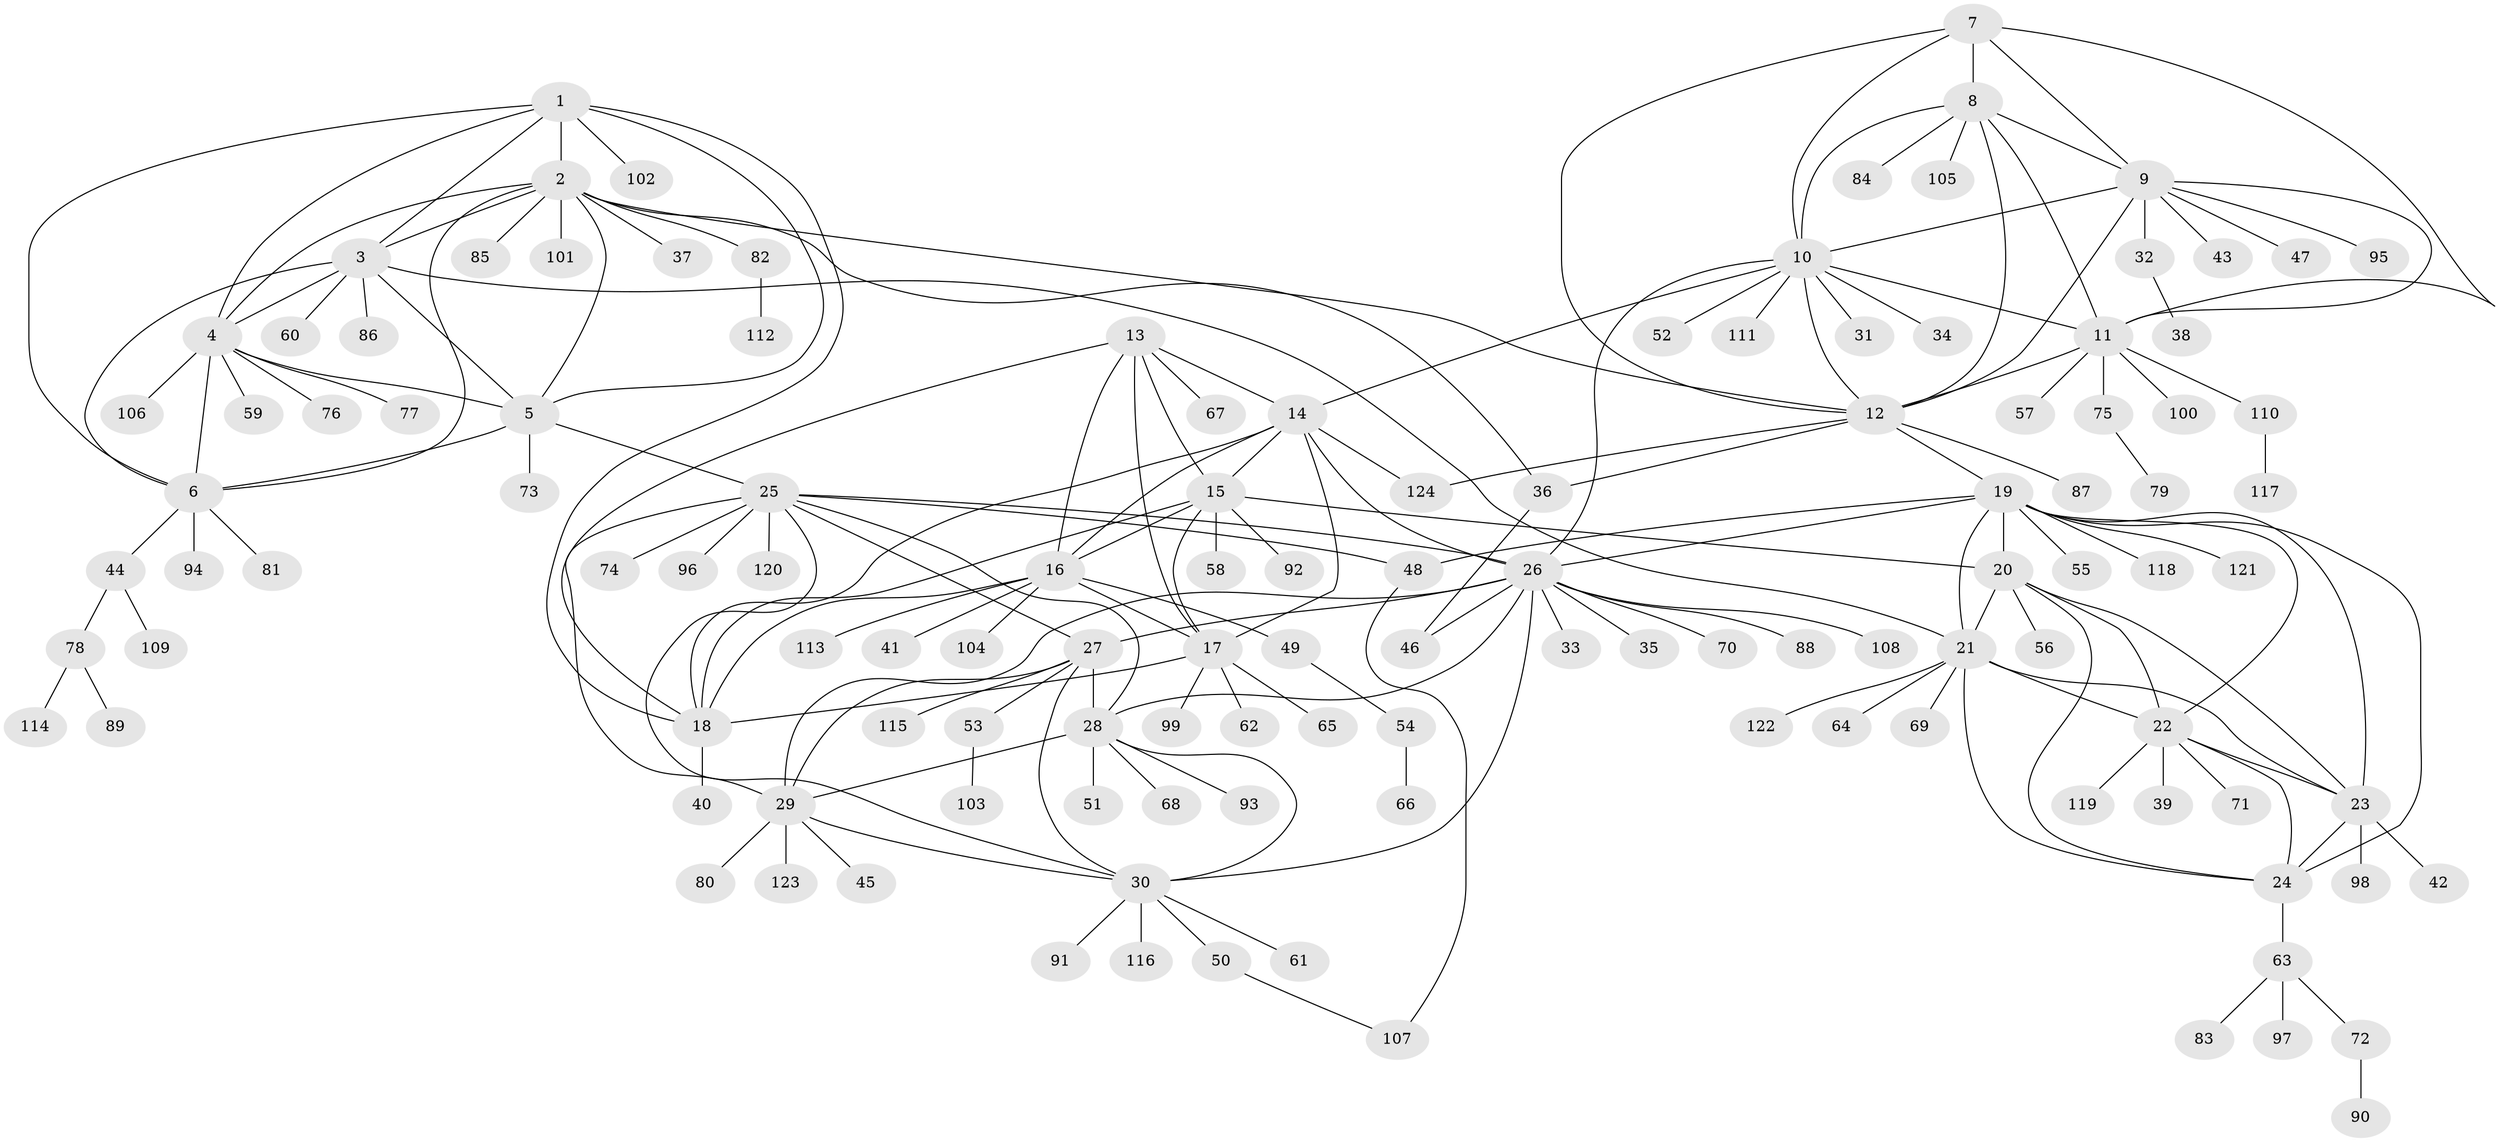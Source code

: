 // coarse degree distribution, {5: 0.05405405405405406, 4: 0.05405405405405406, 1: 0.7297297297297297, 6: 0.10810810810810811, 8: 0.02702702702702703, 7: 0.02702702702702703}
// Generated by graph-tools (version 1.1) at 2025/59/03/04/25 21:59:13]
// undirected, 124 vertices, 184 edges
graph export_dot {
graph [start="1"]
  node [color=gray90,style=filled];
  1;
  2;
  3;
  4;
  5;
  6;
  7;
  8;
  9;
  10;
  11;
  12;
  13;
  14;
  15;
  16;
  17;
  18;
  19;
  20;
  21;
  22;
  23;
  24;
  25;
  26;
  27;
  28;
  29;
  30;
  31;
  32;
  33;
  34;
  35;
  36;
  37;
  38;
  39;
  40;
  41;
  42;
  43;
  44;
  45;
  46;
  47;
  48;
  49;
  50;
  51;
  52;
  53;
  54;
  55;
  56;
  57;
  58;
  59;
  60;
  61;
  62;
  63;
  64;
  65;
  66;
  67;
  68;
  69;
  70;
  71;
  72;
  73;
  74;
  75;
  76;
  77;
  78;
  79;
  80;
  81;
  82;
  83;
  84;
  85;
  86;
  87;
  88;
  89;
  90;
  91;
  92;
  93;
  94;
  95;
  96;
  97;
  98;
  99;
  100;
  101;
  102;
  103;
  104;
  105;
  106;
  107;
  108;
  109;
  110;
  111;
  112;
  113;
  114;
  115;
  116;
  117;
  118;
  119;
  120;
  121;
  122;
  123;
  124;
  1 -- 2;
  1 -- 3;
  1 -- 4;
  1 -- 5;
  1 -- 6;
  1 -- 18;
  1 -- 102;
  2 -- 3;
  2 -- 4;
  2 -- 5;
  2 -- 6;
  2 -- 12;
  2 -- 36;
  2 -- 37;
  2 -- 82;
  2 -- 85;
  2 -- 101;
  3 -- 4;
  3 -- 5;
  3 -- 6;
  3 -- 21;
  3 -- 60;
  3 -- 86;
  4 -- 5;
  4 -- 6;
  4 -- 59;
  4 -- 76;
  4 -- 77;
  4 -- 106;
  5 -- 6;
  5 -- 25;
  5 -- 73;
  6 -- 44;
  6 -- 81;
  6 -- 94;
  7 -- 8;
  7 -- 9;
  7 -- 10;
  7 -- 11;
  7 -- 12;
  8 -- 9;
  8 -- 10;
  8 -- 11;
  8 -- 12;
  8 -- 84;
  8 -- 105;
  9 -- 10;
  9 -- 11;
  9 -- 12;
  9 -- 32;
  9 -- 43;
  9 -- 47;
  9 -- 95;
  10 -- 11;
  10 -- 12;
  10 -- 14;
  10 -- 26;
  10 -- 31;
  10 -- 34;
  10 -- 52;
  10 -- 111;
  11 -- 12;
  11 -- 57;
  11 -- 75;
  11 -- 100;
  11 -- 110;
  12 -- 19;
  12 -- 36;
  12 -- 87;
  12 -- 124;
  13 -- 14;
  13 -- 15;
  13 -- 16;
  13 -- 17;
  13 -- 18;
  13 -- 67;
  14 -- 15;
  14 -- 16;
  14 -- 17;
  14 -- 18;
  14 -- 26;
  14 -- 124;
  15 -- 16;
  15 -- 17;
  15 -- 18;
  15 -- 20;
  15 -- 58;
  15 -- 92;
  16 -- 17;
  16 -- 18;
  16 -- 41;
  16 -- 49;
  16 -- 104;
  16 -- 113;
  17 -- 18;
  17 -- 62;
  17 -- 65;
  17 -- 99;
  18 -- 40;
  19 -- 20;
  19 -- 21;
  19 -- 22;
  19 -- 23;
  19 -- 24;
  19 -- 26;
  19 -- 48;
  19 -- 55;
  19 -- 118;
  19 -- 121;
  20 -- 21;
  20 -- 22;
  20 -- 23;
  20 -- 24;
  20 -- 56;
  21 -- 22;
  21 -- 23;
  21 -- 24;
  21 -- 64;
  21 -- 69;
  21 -- 122;
  22 -- 23;
  22 -- 24;
  22 -- 39;
  22 -- 71;
  22 -- 119;
  23 -- 24;
  23 -- 42;
  23 -- 98;
  24 -- 63;
  25 -- 26;
  25 -- 27;
  25 -- 28;
  25 -- 29;
  25 -- 30;
  25 -- 48;
  25 -- 74;
  25 -- 96;
  25 -- 120;
  26 -- 27;
  26 -- 28;
  26 -- 29;
  26 -- 30;
  26 -- 33;
  26 -- 35;
  26 -- 46;
  26 -- 70;
  26 -- 88;
  26 -- 108;
  27 -- 28;
  27 -- 29;
  27 -- 30;
  27 -- 53;
  27 -- 115;
  28 -- 29;
  28 -- 30;
  28 -- 51;
  28 -- 68;
  28 -- 93;
  29 -- 30;
  29 -- 45;
  29 -- 80;
  29 -- 123;
  30 -- 50;
  30 -- 61;
  30 -- 91;
  30 -- 116;
  32 -- 38;
  36 -- 46;
  44 -- 78;
  44 -- 109;
  48 -- 107;
  49 -- 54;
  50 -- 107;
  53 -- 103;
  54 -- 66;
  63 -- 72;
  63 -- 83;
  63 -- 97;
  72 -- 90;
  75 -- 79;
  78 -- 89;
  78 -- 114;
  82 -- 112;
  110 -- 117;
}
